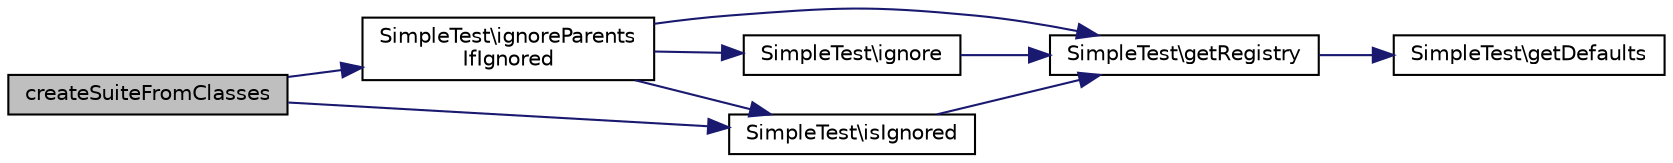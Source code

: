 digraph "createSuiteFromClasses"
{
  edge [fontname="Helvetica",fontsize="10",labelfontname="Helvetica",labelfontsize="10"];
  node [fontname="Helvetica",fontsize="10",shape=record];
  rankdir="LR";
  Node1 [label="createSuiteFromClasses",height=0.2,width=0.4,color="black", fillcolor="grey75", style="filled" fontcolor="black"];
  Node1 -> Node2 [color="midnightblue",fontsize="10",style="solid",fontname="Helvetica"];
  Node2 [label="SimpleTest\\ignoreParents\lIfIgnored",height=0.2,width=0.4,color="black", fillcolor="white", style="filled",URL="$class_simple_test.html#acee845308a88b8dfd7cb2557435ede7b"];
  Node2 -> Node3 [color="midnightblue",fontsize="10",style="solid",fontname="Helvetica"];
  Node3 [label="SimpleTest\\getRegistry",height=0.2,width=0.4,color="black", fillcolor="white", style="filled",URL="$class_simple_test.html#a91320adbec8b564c37b40a29aa9df772"];
  Node3 -> Node4 [color="midnightblue",fontsize="10",style="solid",fontname="Helvetica"];
  Node4 [label="SimpleTest\\getDefaults",height=0.2,width=0.4,color="black", fillcolor="white", style="filled",URL="$class_simple_test.html#a82efa1571705e561b8bae6b73060945d"];
  Node2 -> Node5 [color="midnightblue",fontsize="10",style="solid",fontname="Helvetica"];
  Node5 [label="SimpleTest\\isIgnored",height=0.2,width=0.4,color="black", fillcolor="white", style="filled",URL="$class_simple_test.html#ac7968d155ff53699b39d50b3433fb216"];
  Node5 -> Node3 [color="midnightblue",fontsize="10",style="solid",fontname="Helvetica"];
  Node2 -> Node6 [color="midnightblue",fontsize="10",style="solid",fontname="Helvetica"];
  Node6 [label="SimpleTest\\ignore",height=0.2,width=0.4,color="black", fillcolor="white", style="filled",URL="$class_simple_test.html#af9bf1ea85a923c8638fe1b43875091d2"];
  Node6 -> Node3 [color="midnightblue",fontsize="10",style="solid",fontname="Helvetica"];
  Node1 -> Node5 [color="midnightblue",fontsize="10",style="solid",fontname="Helvetica"];
}
